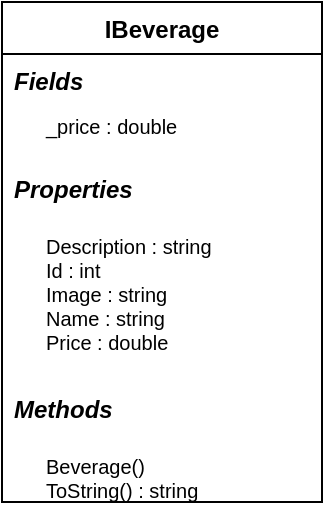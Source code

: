 <mxfile version="14.2.7" type="github">
  <diagram id="vspYb-mPEZz6T_n9dkq_" name="Page-1">
    <mxGraphModel dx="813" dy="456" grid="1" gridSize="10" guides="1" tooltips="1" connect="1" arrows="1" fold="1" page="1" pageScale="1" pageWidth="827" pageHeight="1169" math="0" shadow="0">
      <root>
        <mxCell id="0" />
        <mxCell id="1" parent="0" />
        <mxCell id="YyFH862W1rQCFJ6Q6RJ4-4" value="IBeverage" style="swimlane;fontStyle=1;childLayout=stackLayout;horizontal=1;startSize=26;fillColor=none;horizontalStack=0;resizeParent=1;resizeParentMax=0;resizeLast=0;collapsible=1;marginBottom=0;" parent="1" vertex="1">
          <mxGeometry x="320" y="40" width="160" height="250" as="geometry">
            <mxRectangle x="320" y="40" width="90" height="26" as="alternateBounds" />
          </mxGeometry>
        </mxCell>
        <mxCell id="YyFH862W1rQCFJ6Q6RJ4-5" value="Fields&#xa;" style="text;strokeColor=none;fillColor=none;align=left;verticalAlign=top;spacingLeft=4;spacingRight=4;overflow=hidden;rotatable=0;points=[[0,0.5],[1,0.5]];portConstraint=eastwest;fontStyle=3" parent="YyFH862W1rQCFJ6Q6RJ4-4" vertex="1">
          <mxGeometry y="26" width="160" height="24" as="geometry" />
        </mxCell>
        <mxCell id="YyFH862W1rQCFJ6Q6RJ4-6" value="_price : double" style="text;strokeColor=none;fillColor=none;align=left;verticalAlign=top;spacingLeft=20;spacingRight=4;overflow=hidden;rotatable=0;points=[[0,0.5],[1,0.5]];portConstraint=eastwest;fontSize=10;" parent="YyFH862W1rQCFJ6Q6RJ4-4" vertex="1">
          <mxGeometry y="50" width="160" height="30" as="geometry" />
        </mxCell>
        <mxCell id="meBlXZGy2gy3fkpsEmuM-3" value="Properties&#xa;" style="text;strokeColor=none;fillColor=none;align=left;verticalAlign=top;spacingLeft=4;spacingRight=4;overflow=hidden;rotatable=0;points=[[0,0.5],[1,0.5]];portConstraint=eastwest;fontStyle=3" vertex="1" parent="YyFH862W1rQCFJ6Q6RJ4-4">
          <mxGeometry y="80" width="160" height="30" as="geometry" />
        </mxCell>
        <mxCell id="meBlXZGy2gy3fkpsEmuM-2" value="Description : string&#xa;Id : int&#xa;Image : string&#xa;Name : string&#xa;Price : double" style="text;strokeColor=none;fillColor=none;align=left;verticalAlign=top;spacingLeft=20;spacingRight=4;overflow=hidden;rotatable=0;points=[[0,0.5],[1,0.5]];portConstraint=eastwest;fontSize=10;" vertex="1" parent="YyFH862W1rQCFJ6Q6RJ4-4">
          <mxGeometry y="110" width="160" height="80" as="geometry" />
        </mxCell>
        <mxCell id="YyFH862W1rQCFJ6Q6RJ4-7" value="Methods&#xa;" style="text;strokeColor=none;fillColor=none;align=left;verticalAlign=top;spacingLeft=4;spacingRight=4;overflow=hidden;rotatable=0;points=[[0,0.5],[1,0.5]];portConstraint=eastwest;fontStyle=3" parent="YyFH862W1rQCFJ6Q6RJ4-4" vertex="1">
          <mxGeometry y="190" width="160" height="30" as="geometry" />
        </mxCell>
        <mxCell id="meBlXZGy2gy3fkpsEmuM-1" value="Beverage()&#xa;ToString() : string" style="text;strokeColor=none;fillColor=none;align=left;verticalAlign=top;spacingLeft=20;spacingRight=4;overflow=hidden;rotatable=0;points=[[0,0.5],[1,0.5]];portConstraint=eastwest;fontSize=10;" vertex="1" parent="YyFH862W1rQCFJ6Q6RJ4-4">
          <mxGeometry y="220" width="160" height="30" as="geometry" />
        </mxCell>
      </root>
    </mxGraphModel>
  </diagram>
</mxfile>
